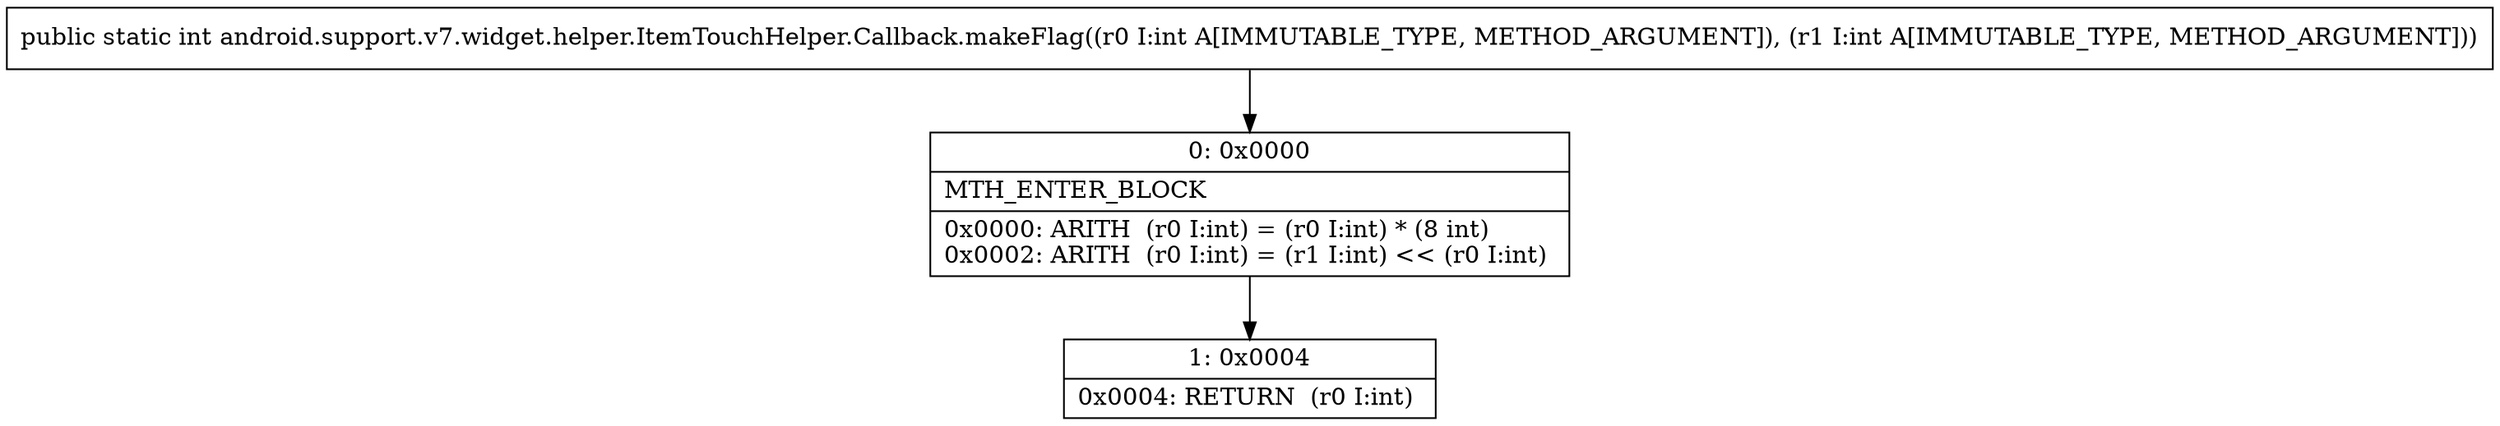 digraph "CFG forandroid.support.v7.widget.helper.ItemTouchHelper.Callback.makeFlag(II)I" {
Node_0 [shape=record,label="{0\:\ 0x0000|MTH_ENTER_BLOCK\l|0x0000: ARITH  (r0 I:int) = (r0 I:int) * (8 int) \l0x0002: ARITH  (r0 I:int) = (r1 I:int) \<\< (r0 I:int) \l}"];
Node_1 [shape=record,label="{1\:\ 0x0004|0x0004: RETURN  (r0 I:int) \l}"];
MethodNode[shape=record,label="{public static int android.support.v7.widget.helper.ItemTouchHelper.Callback.makeFlag((r0 I:int A[IMMUTABLE_TYPE, METHOD_ARGUMENT]), (r1 I:int A[IMMUTABLE_TYPE, METHOD_ARGUMENT])) }"];
MethodNode -> Node_0;
Node_0 -> Node_1;
}

